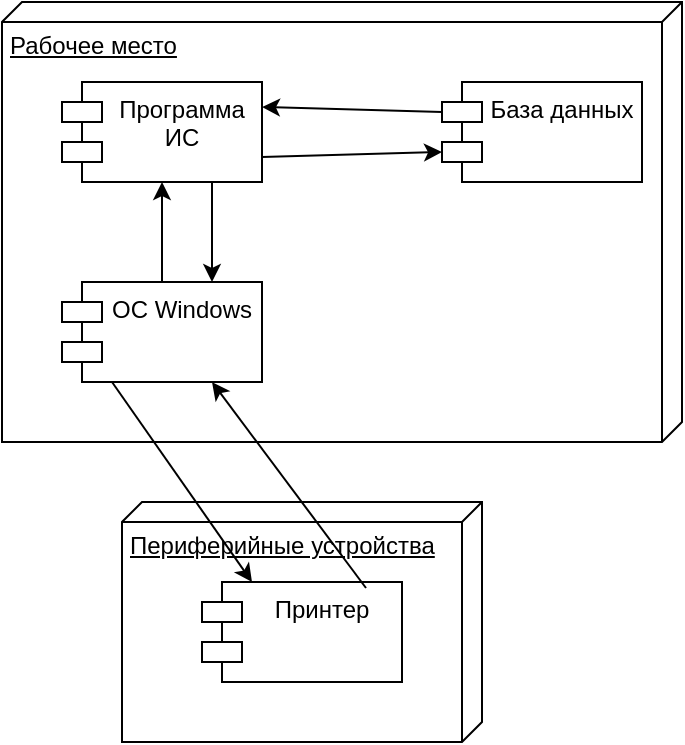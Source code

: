 <mxfile version="24.2.7" type="device">
  <diagram name="Page-1" id="b5b7bab2-c9e2-2cf4-8b2a-24fd1a2a6d21">
    <mxGraphModel dx="719" dy="712" grid="1" gridSize="10" guides="1" tooltips="1" connect="1" arrows="1" fold="1" page="1" pageScale="1" pageWidth="827" pageHeight="1169" background="none" math="0" shadow="0">
      <root>
        <mxCell id="0" />
        <mxCell id="1" parent="0" />
        <mxCell id="Uz8zbHI2S5k9cspp1Bcf-1" value="Рабочее место" style="verticalAlign=top;align=left;spacingTop=8;spacingLeft=2;spacingRight=12;shape=cube;size=10;direction=south;fontStyle=4;html=1;whiteSpace=wrap;" parent="1" vertex="1">
          <mxGeometry x="60" y="20" width="340" height="220" as="geometry" />
        </mxCell>
        <mxCell id="Uz8zbHI2S5k9cspp1Bcf-4" value="" style="group" parent="1" vertex="1" connectable="0">
          <mxGeometry x="120" y="270" width="180" height="120" as="geometry" />
        </mxCell>
        <mxCell id="Uz8zbHI2S5k9cspp1Bcf-2" value="Периферийные устройства" style="verticalAlign=top;align=left;spacingTop=8;spacingLeft=2;spacingRight=12;shape=cube;size=10;direction=south;fontStyle=4;html=1;whiteSpace=wrap;movable=1;resizable=1;rotatable=1;deletable=1;editable=1;locked=0;connectable=1;" parent="Uz8zbHI2S5k9cspp1Bcf-4" vertex="1">
          <mxGeometry width="180" height="120" as="geometry" />
        </mxCell>
        <mxCell id="Uz8zbHI2S5k9cspp1Bcf-3" value="Принтер" style="shape=module;align=left;spacingLeft=20;align=center;verticalAlign=top;whiteSpace=wrap;html=1;movable=1;resizable=1;rotatable=1;deletable=1;editable=1;locked=0;connectable=1;" parent="Uz8zbHI2S5k9cspp1Bcf-4" vertex="1">
          <mxGeometry x="40" y="40" width="100" height="50" as="geometry" />
        </mxCell>
        <mxCell id="Uz8zbHI2S5k9cspp1Bcf-5" value="ОС Windows" style="shape=module;align=left;spacingLeft=20;align=center;verticalAlign=top;whiteSpace=wrap;html=1;" parent="1" vertex="1">
          <mxGeometry x="90" y="160" width="100" height="50" as="geometry" />
        </mxCell>
        <mxCell id="Uz8zbHI2S5k9cspp1Bcf-6" value="Программа ИС" style="shape=module;align=left;spacingLeft=20;align=center;verticalAlign=top;whiteSpace=wrap;html=1;" parent="1" vertex="1">
          <mxGeometry x="90" y="60" width="100" height="50" as="geometry" />
        </mxCell>
        <mxCell id="Uz8zbHI2S5k9cspp1Bcf-7" value="База данных" style="shape=module;align=left;spacingLeft=20;align=center;verticalAlign=top;whiteSpace=wrap;html=1;" parent="1" vertex="1">
          <mxGeometry x="280" y="60" width="100" height="50" as="geometry" />
        </mxCell>
        <mxCell id="Uz8zbHI2S5k9cspp1Bcf-12" value="" style="endArrow=classic;html=1;rounded=0;exitX=0.25;exitY=1;exitDx=0;exitDy=0;entryX=0.25;entryY=0;entryDx=0;entryDy=0;" parent="1" source="Uz8zbHI2S5k9cspp1Bcf-5" target="Uz8zbHI2S5k9cspp1Bcf-3" edge="1">
          <mxGeometry width="50" height="50" relative="1" as="geometry">
            <mxPoint x="440" y="460" as="sourcePoint" />
            <mxPoint x="490" y="410" as="targetPoint" />
          </mxGeometry>
        </mxCell>
        <mxCell id="Uz8zbHI2S5k9cspp1Bcf-13" value="" style="endArrow=classic;html=1;rounded=0;exitX=0.82;exitY=0.06;exitDx=0;exitDy=0;exitPerimeter=0;entryX=0.75;entryY=1;entryDx=0;entryDy=0;" parent="1" source="Uz8zbHI2S5k9cspp1Bcf-3" target="Uz8zbHI2S5k9cspp1Bcf-5" edge="1">
          <mxGeometry width="50" height="50" relative="1" as="geometry">
            <mxPoint x="460" y="480" as="sourcePoint" />
            <mxPoint x="140" y="220" as="targetPoint" />
          </mxGeometry>
        </mxCell>
        <mxCell id="Uz8zbHI2S5k9cspp1Bcf-15" value="" style="endArrow=classic;html=1;rounded=0;exitX=0.5;exitY=0;exitDx=0;exitDy=0;entryX=0.5;entryY=1;entryDx=0;entryDy=0;" parent="1" source="Uz8zbHI2S5k9cspp1Bcf-5" target="Uz8zbHI2S5k9cspp1Bcf-6" edge="1">
          <mxGeometry width="50" height="50" relative="1" as="geometry">
            <mxPoint x="700" y="360" as="sourcePoint" />
            <mxPoint x="750" y="310" as="targetPoint" />
          </mxGeometry>
        </mxCell>
        <mxCell id="Uz8zbHI2S5k9cspp1Bcf-16" value="" style="endArrow=classic;html=1;rounded=0;entryX=0.75;entryY=0;entryDx=0;entryDy=0;exitX=0.75;exitY=1;exitDx=0;exitDy=0;" parent="1" source="Uz8zbHI2S5k9cspp1Bcf-6" target="Uz8zbHI2S5k9cspp1Bcf-5" edge="1">
          <mxGeometry width="50" height="50" relative="1" as="geometry">
            <mxPoint x="700" y="360" as="sourcePoint" />
            <mxPoint x="750" y="310" as="targetPoint" />
          </mxGeometry>
        </mxCell>
        <mxCell id="Uz8zbHI2S5k9cspp1Bcf-17" value="" style="endArrow=classic;html=1;rounded=0;exitX=0;exitY=0;exitDx=0;exitDy=15;entryX=1;entryY=0.25;entryDx=0;entryDy=0;exitPerimeter=0;" parent="1" source="Uz8zbHI2S5k9cspp1Bcf-7" target="Uz8zbHI2S5k9cspp1Bcf-6" edge="1">
          <mxGeometry width="50" height="50" relative="1" as="geometry">
            <mxPoint x="700" y="360" as="sourcePoint" />
            <mxPoint x="750" y="310" as="targetPoint" />
          </mxGeometry>
        </mxCell>
        <mxCell id="Uz8zbHI2S5k9cspp1Bcf-18" value="" style="endArrow=classic;html=1;rounded=0;exitX=1;exitY=0.75;exitDx=0;exitDy=0;entryX=0;entryY=0;entryDx=0;entryDy=35;entryPerimeter=0;" parent="1" source="Uz8zbHI2S5k9cspp1Bcf-6" target="Uz8zbHI2S5k9cspp1Bcf-7" edge="1">
          <mxGeometry width="50" height="50" relative="1" as="geometry">
            <mxPoint x="525" y="330" as="sourcePoint" />
            <mxPoint x="615" y="290" as="targetPoint" />
          </mxGeometry>
        </mxCell>
      </root>
    </mxGraphModel>
  </diagram>
</mxfile>
